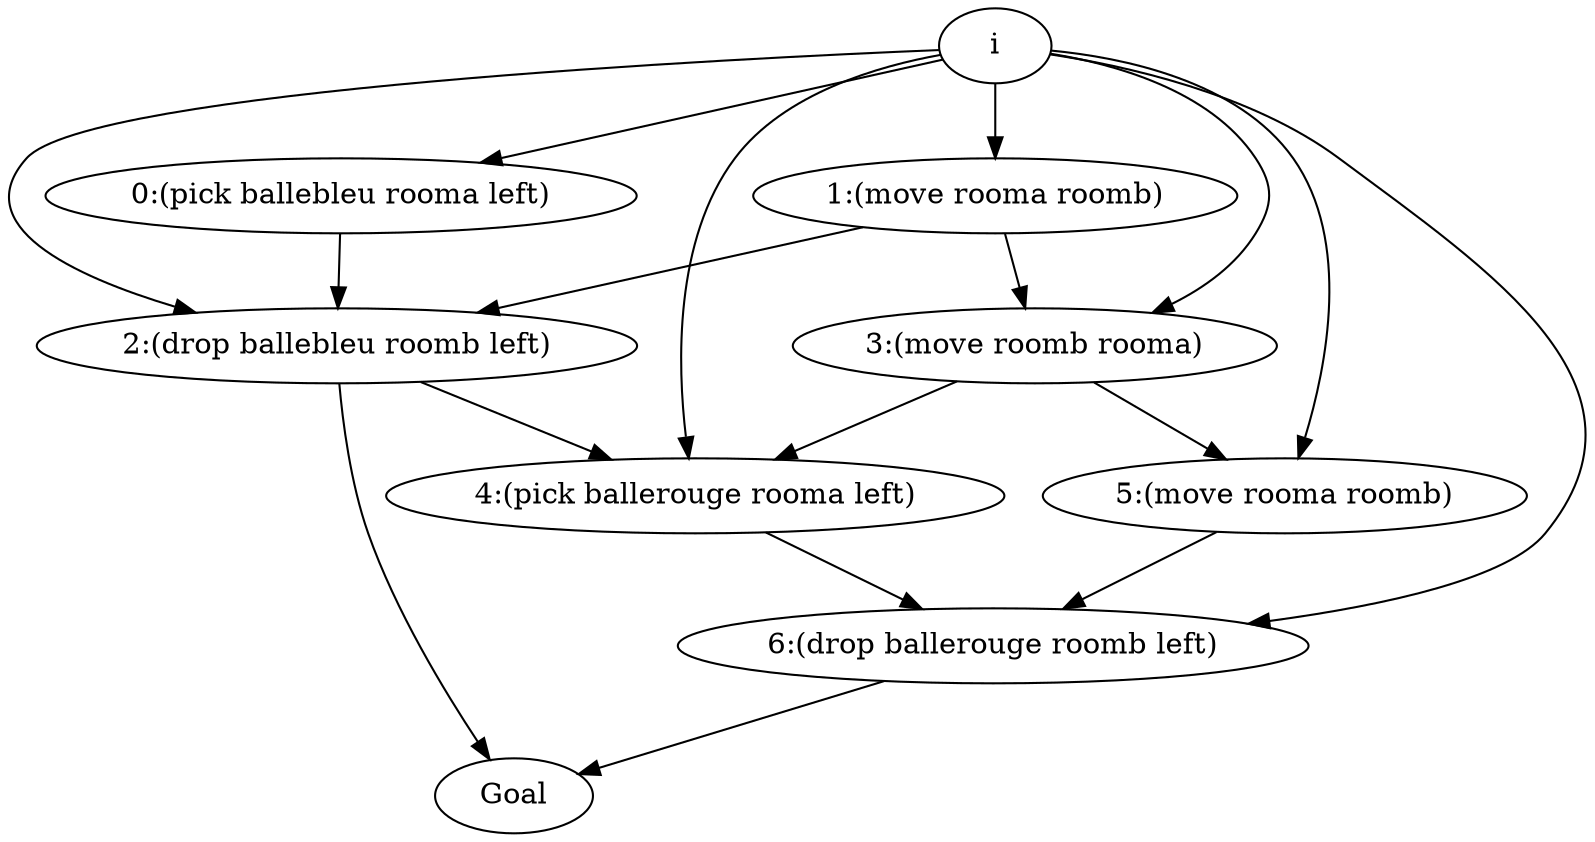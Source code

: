 digraph D { 
"0:(pick ballebleu rooma left)" -> "2:(drop ballebleu roomb left)";
"1:(move rooma roomb)" -> "2:(drop ballebleu roomb left)";
"1:(move rooma roomb)" -> "3:(move roomb rooma)";
"2:(drop ballebleu roomb left)" -> "4:(pick ballerouge rooma left)";
"2:(drop ballebleu roomb left)" -> " Goal ";
"3:(move roomb rooma)" -> "4:(pick ballerouge rooma left)";
"3:(move roomb rooma)" -> "5:(move rooma roomb)";
"4:(pick ballerouge rooma left)" -> "6:(drop ballerouge roomb left)";
"5:(move rooma roomb)" -> "6:(drop ballerouge roomb left)";
"6:(drop ballerouge roomb left)" -> " Goal ";
" i " -> "0:(pick ballebleu rooma left)";
" i " -> "1:(move rooma roomb)";
" i " -> "2:(drop ballebleu roomb left)";
" i " -> "3:(move roomb rooma)";
" i " -> "4:(pick ballerouge rooma left)";
" i " -> "5:(move rooma roomb)";
" i " -> "6:(drop ballerouge roomb left)";
} 